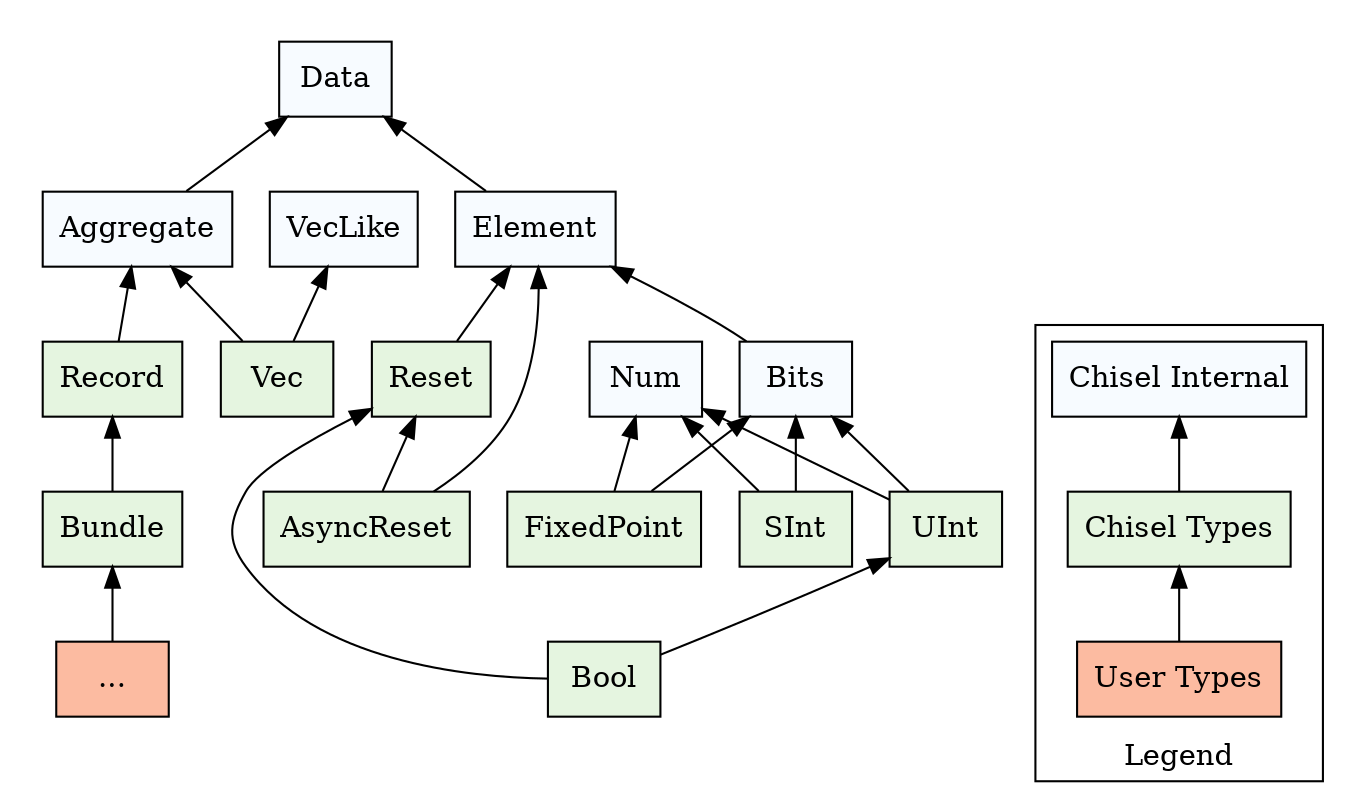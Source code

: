 digraph TypeHierarchy {
  graph [rankdir=BT bgcolor="transparent"]
  { node [style=filled,shape=box]
    { node [fillcolor="#f7fbff"]
      Data
      Element
      Bits Num
      Aggregate
      VecLike
      "Chisel Internal"
    }
    { node [fillcolor="#e5f5e0"]
      Bool UInt SInt FixedPoint
      Reset
      AsyncReset
      Record
      Bundle
      Vec
      "Chisel Types"
    }
    { node [fillcolor="#fcbba1"]
      "User Types"
      Ellipsis [label="..."]
    }

    subgraph cluster_data_hierarchy {
      color=transparent
      Element
      Bits Num
      Reset
      Bool UInt SInt FixedPoint
      color=transparent
      Aggregate
      VecLike
      Record
      Bundle
      Vec

      {Aggregate Element} -> Data
      {Bits Reset} -> Element
      {FixedPoint SInt UInt} -> {Bits Num}
      Bool -> {UInt Reset}
      Ellipsis -> Bundle -> Record -> Aggregate
      Vec -> {Aggregate VecLike}
      AsyncReset -> {Element Reset}
    }
    subgraph cluster_legend {
      label=Legend
      "User Types" -> "Chisel Types" -> "Chisel Internal"
    }
  }
}
